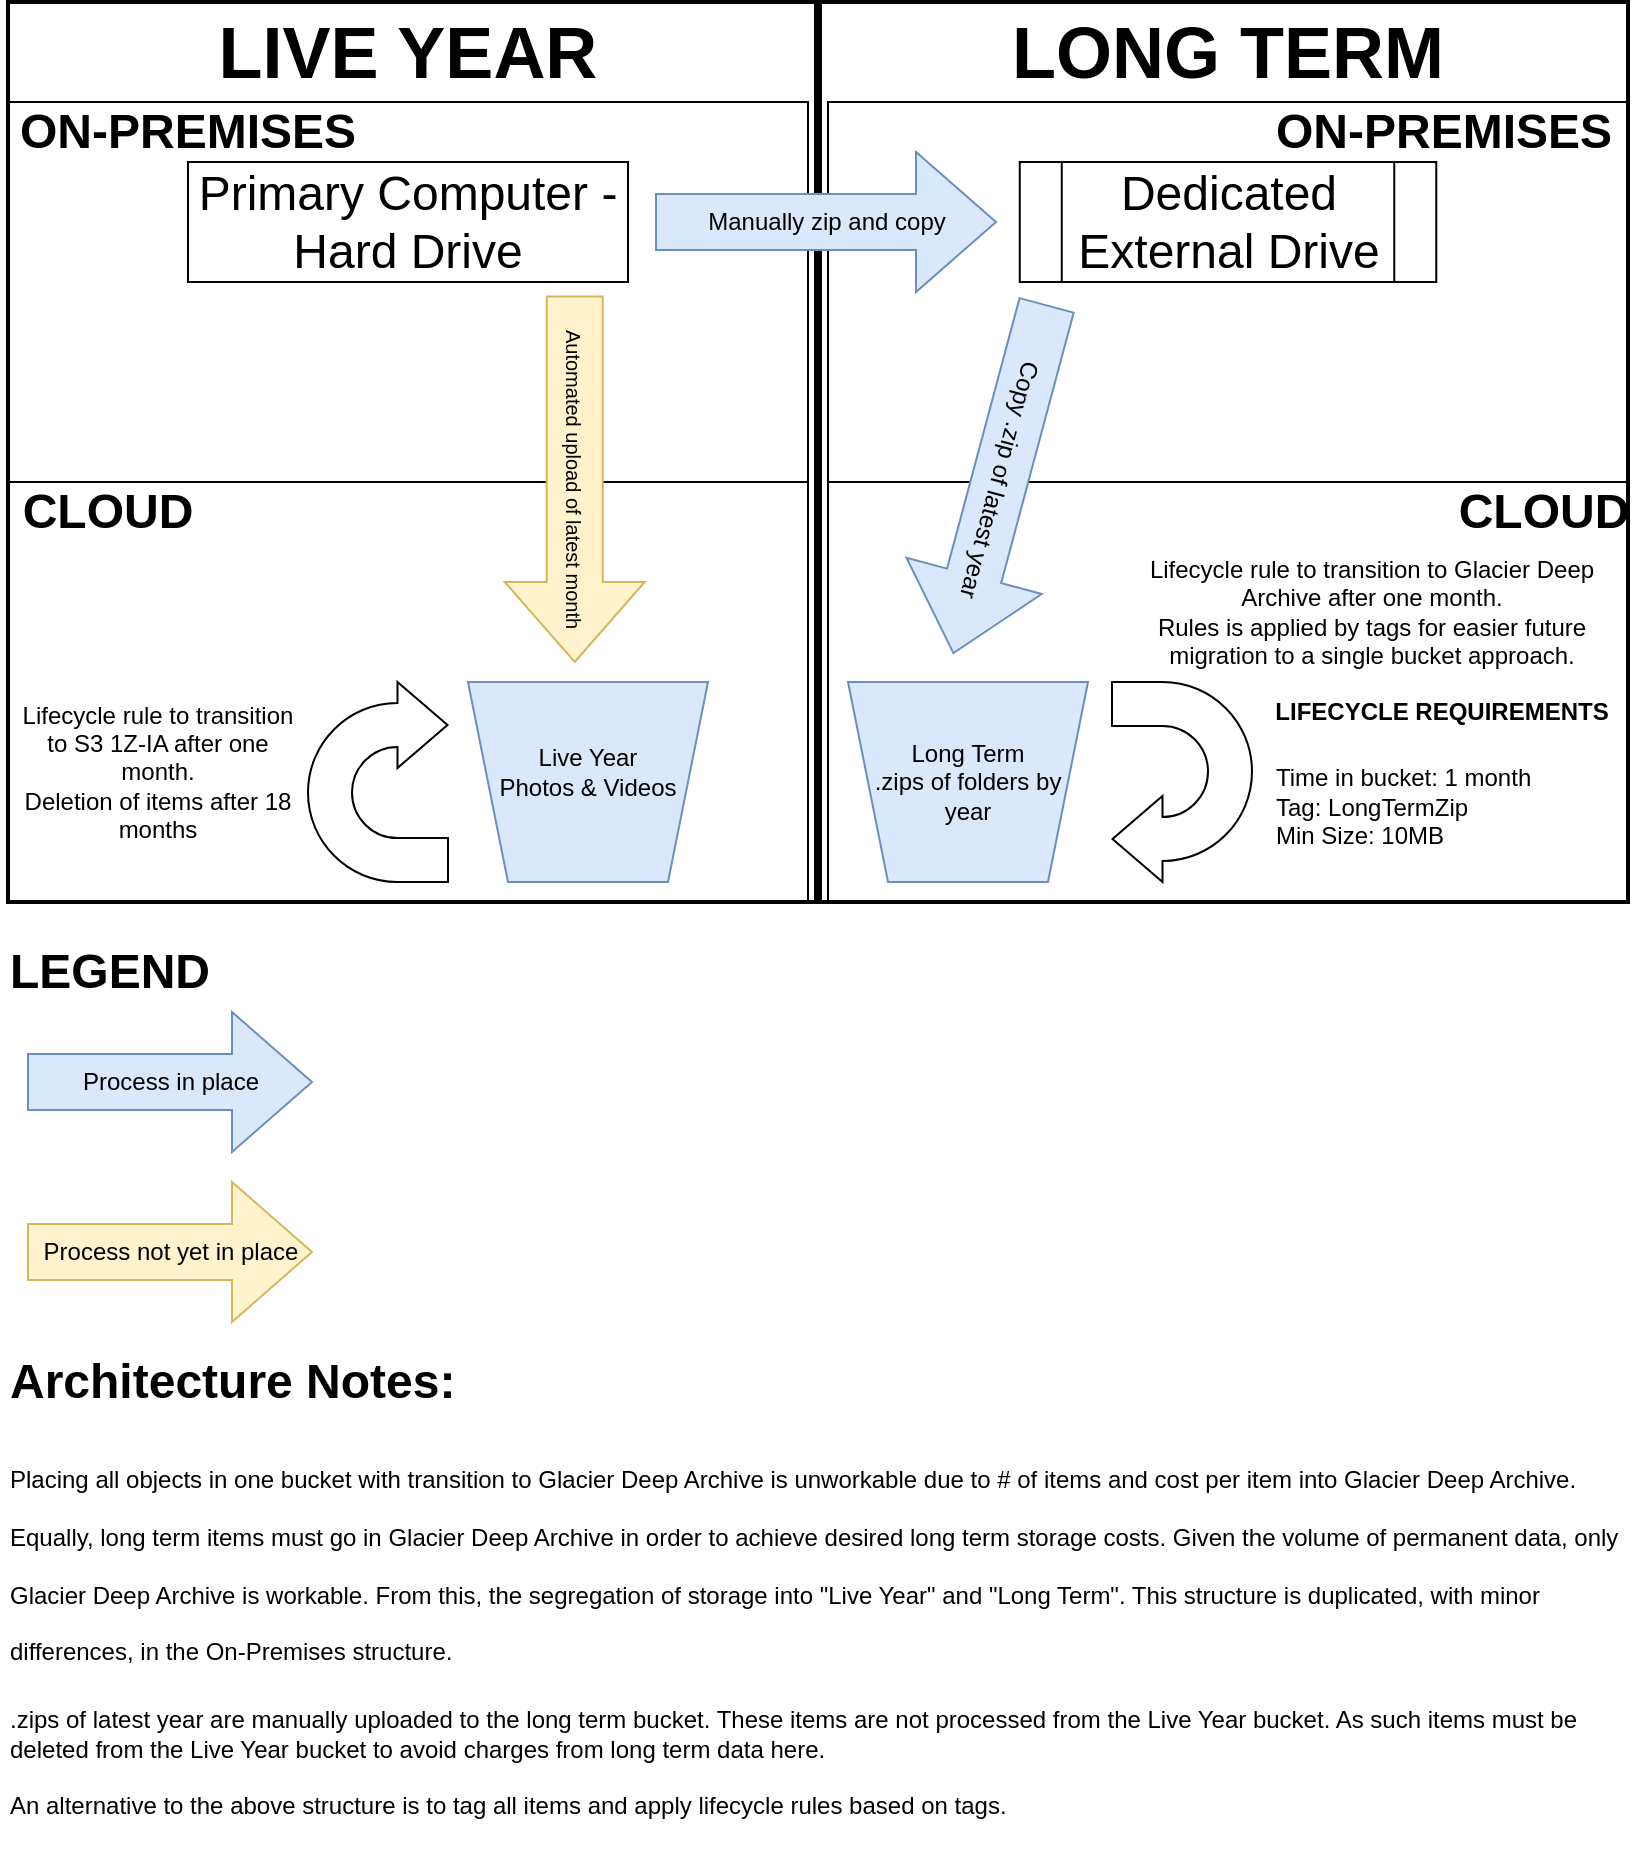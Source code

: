 <mxfile version="20.4.0" type="github">
  <diagram id="Vl1Z9YmDcch7eRL9wc-j" name="Page-1">
    <mxGraphModel dx="920" dy="831" grid="1" gridSize="10" guides="1" tooltips="1" connect="1" arrows="1" fold="1" page="1" pageScale="1" pageWidth="827" pageHeight="1169" math="0" shadow="0">
      <root>
        <mxCell id="0" />
        <mxCell id="1" parent="0" />
        <mxCell id="n-C59awkYSz0iumEzim1-15" value="" style="rounded=0;whiteSpace=wrap;html=1;fontSize=36;fillColor=none;" vertex="1" parent="1">
          <mxGeometry x="8" y="60" width="400" height="190" as="geometry" />
        </mxCell>
        <mxCell id="n-C59awkYSz0iumEzim1-17" value="" style="rounded=0;whiteSpace=wrap;html=1;fontSize=36;fillColor=none;" vertex="1" parent="1">
          <mxGeometry x="418" y="60" width="400" height="190" as="geometry" />
        </mxCell>
        <mxCell id="n-C59awkYSz0iumEzim1-18" value="" style="rounded=0;whiteSpace=wrap;html=1;fontSize=36;fillColor=none;" vertex="1" parent="1">
          <mxGeometry x="418" y="250" width="400" height="210" as="geometry" />
        </mxCell>
        <mxCell id="n-C59awkYSz0iumEzim1-16" value="" style="rounded=0;whiteSpace=wrap;html=1;fontSize=36;fillColor=none;" vertex="1" parent="1">
          <mxGeometry x="8" y="250" width="400" height="210" as="geometry" />
        </mxCell>
        <mxCell id="n-C59awkYSz0iumEzim1-12" value="" style="rounded=0;whiteSpace=wrap;html=1;fillColor=none;strokeWidth=2;" vertex="1" parent="1">
          <mxGeometry x="8" y="10" width="406" height="450" as="geometry" />
        </mxCell>
        <mxCell id="n-C59awkYSz0iumEzim1-11" value="" style="rounded=0;whiteSpace=wrap;html=1;fillColor=none;strokeWidth=2;" vertex="1" parent="1">
          <mxGeometry x="412" y="10" width="406" height="450" as="geometry" />
        </mxCell>
        <mxCell id="n-C59awkYSz0iumEzim1-1" value="" style="shape=trapezoid;perimeter=trapezoidPerimeter;whiteSpace=wrap;html=1;fixedSize=1;rotation=-180;fillColor=#dae8fc;strokeColor=#6c8ebf;" vertex="1" parent="1">
          <mxGeometry x="238" y="350" width="120" height="100" as="geometry" />
        </mxCell>
        <mxCell id="n-C59awkYSz0iumEzim1-2" value="Live Year&lt;br&gt;Photos &amp;amp; Videos" style="text;html=1;strokeColor=none;fillColor=none;align=center;verticalAlign=middle;whiteSpace=wrap;rounded=0;" vertex="1" parent="1">
          <mxGeometry x="248" y="370" width="100" height="50" as="geometry" />
        </mxCell>
        <mxCell id="n-C59awkYSz0iumEzim1-3" value="" style="shape=trapezoid;perimeter=trapezoidPerimeter;whiteSpace=wrap;html=1;fixedSize=1;rotation=-180;fillColor=#dae8fc;strokeColor=#6c8ebf;" vertex="1" parent="1">
          <mxGeometry x="428" y="350" width="120" height="100" as="geometry" />
        </mxCell>
        <mxCell id="n-C59awkYSz0iumEzim1-4" value="Long Term&lt;br&gt;.zips of folders by year" style="text;html=1;strokeColor=none;fillColor=none;align=center;verticalAlign=middle;whiteSpace=wrap;rounded=0;" vertex="1" parent="1">
          <mxGeometry x="438" y="360" width="100" height="80" as="geometry" />
        </mxCell>
        <mxCell id="n-C59awkYSz0iumEzim1-5" value="" style="html=1;shadow=0;dashed=0;align=center;verticalAlign=middle;shape=mxgraph.arrows2.uTurnArrow;dy=11;arrowHead=43;dx2=25;rotation=-180;" vertex="1" parent="1">
          <mxGeometry x="560" y="350" width="70" height="100" as="geometry" />
        </mxCell>
        <mxCell id="n-C59awkYSz0iumEzim1-6" value="Lifecycle rule to transition to Glacier Deep Archive after one month.&lt;br&gt;Rules is applied by tags for easier future migration to a single bucket approach." style="text;html=1;strokeColor=none;fillColor=none;align=center;verticalAlign=middle;whiteSpace=wrap;rounded=0;" vertex="1" parent="1">
          <mxGeometry x="560" y="270" width="260" height="90" as="geometry" />
        </mxCell>
        <mxCell id="n-C59awkYSz0iumEzim1-7" value="" style="html=1;shadow=0;dashed=0;align=center;verticalAlign=middle;shape=mxgraph.arrows2.uTurnArrow;dy=11;arrowHead=43;dx2=25;rotation=0;" vertex="1" parent="1">
          <mxGeometry x="158" y="350" width="70" height="100" as="geometry" />
        </mxCell>
        <mxCell id="n-C59awkYSz0iumEzim1-8" value="Lifecycle rule to transition to S3 1Z-IA after one month.&lt;br&gt;Deletion of items after 18 months" style="text;html=1;strokeColor=none;fillColor=none;align=center;verticalAlign=middle;whiteSpace=wrap;rounded=0;" vertex="1" parent="1">
          <mxGeometry x="8" y="350" width="150" height="90" as="geometry" />
        </mxCell>
        <mxCell id="n-C59awkYSz0iumEzim1-9" value="&lt;h1&gt;&lt;span style=&quot;background-color: initial;&quot;&gt;Architecture Notes:&lt;/span&gt;&lt;/h1&gt;&lt;h1&gt;&lt;span style=&quot;background-color: initial; font-size: 12px; font-weight: normal;&quot;&gt;Placing all objects in one bucket with transition to Glacier Deep Archive is unworkable due to # of items and cost per item into Glacier Deep Archive. Equally, long term items must go in Glacier Deep Archive in order to achieve desired long term storage costs. Given the volume of permanent data, only Glacier Deep Archive is workable. From this, the segregation of storage into &quot;Live Year&quot; and &quot;Long Term&quot;. This structure is duplicated, with minor differences, in the On-Premises structure.&lt;/span&gt;&lt;br&gt;&lt;/h1&gt;&lt;div&gt;&lt;span style=&quot;background-color: initial; font-size: 12px; font-weight: normal;&quot;&gt;.zips of latest year are manually uploaded to the long term bucket. These items are not processed from the Live Year bucket. As such items must be deleted from the Live Year bucket to avoid charges from long term data here.&lt;/span&gt;&lt;/div&gt;&lt;div&gt;&lt;br&gt;&lt;/div&gt;&lt;div&gt;An alternative to the above structure is to tag all items and apply lifecycle rules based on tags.&lt;/div&gt;" style="text;html=1;strokeColor=none;fillColor=none;spacing=5;spacingTop=-20;whiteSpace=wrap;overflow=hidden;rounded=0;" vertex="1" parent="1">
          <mxGeometry x="4" y="680" width="820" height="260" as="geometry" />
        </mxCell>
        <mxCell id="n-C59awkYSz0iumEzim1-13" value="LIVE YEAR" style="text;html=1;strokeColor=none;fillColor=none;align=center;verticalAlign=middle;whiteSpace=wrap;rounded=0;fontStyle=1;fontSize=36;" vertex="1" parent="1">
          <mxGeometry x="8" y="20" width="400" height="30" as="geometry" />
        </mxCell>
        <mxCell id="n-C59awkYSz0iumEzim1-14" value="LONG TERM" style="text;html=1;strokeColor=none;fillColor=none;align=center;verticalAlign=middle;whiteSpace=wrap;rounded=0;fontStyle=1;fontSize=36;" vertex="1" parent="1">
          <mxGeometry x="418" y="20" width="400" height="30" as="geometry" />
        </mxCell>
        <mxCell id="n-C59awkYSz0iumEzim1-19" value="CLOUD" style="text;html=1;strokeColor=none;fillColor=none;align=center;verticalAlign=middle;whiteSpace=wrap;rounded=0;fontSize=24;fontStyle=1" vertex="1" parent="1">
          <mxGeometry x="18" y="250" width="80" height="30" as="geometry" />
        </mxCell>
        <mxCell id="n-C59awkYSz0iumEzim1-20" value="CLOUD" style="text;html=1;strokeColor=none;fillColor=none;align=center;verticalAlign=middle;whiteSpace=wrap;rounded=0;fontSize=24;fontStyle=1" vertex="1" parent="1">
          <mxGeometry x="736" y="250" width="80" height="30" as="geometry" />
        </mxCell>
        <mxCell id="n-C59awkYSz0iumEzim1-21" value="ON-PREMISES" style="text;html=1;strokeColor=none;fillColor=none;align=center;verticalAlign=middle;whiteSpace=wrap;rounded=0;fontSize=24;fontStyle=1" vertex="1" parent="1">
          <mxGeometry x="636" y="60" width="180" height="30" as="geometry" />
        </mxCell>
        <mxCell id="n-C59awkYSz0iumEzim1-22" value="ON-PREMISES" style="text;html=1;strokeColor=none;fillColor=none;align=center;verticalAlign=middle;whiteSpace=wrap;rounded=0;fontSize=24;fontStyle=1" vertex="1" parent="1">
          <mxGeometry x="8" y="60" width="180" height="30" as="geometry" />
        </mxCell>
        <mxCell id="n-C59awkYSz0iumEzim1-23" value="Dedicated External Drive" style="shape=process;whiteSpace=wrap;html=1;backgroundOutline=1;fontSize=24;fillColor=none;" vertex="1" parent="1">
          <mxGeometry x="513.88" y="90" width="208.25" height="60" as="geometry" />
        </mxCell>
        <mxCell id="n-C59awkYSz0iumEzim1-24" value="Primary Computer - Hard Drive" style="rounded=0;whiteSpace=wrap;html=1;fontSize=24;fillColor=none;" vertex="1" parent="1">
          <mxGeometry x="98" y="90" width="220" height="60" as="geometry" />
        </mxCell>
        <mxCell id="n-C59awkYSz0iumEzim1-26" value="Manually zip and copy" style="html=1;shadow=0;dashed=0;align=center;verticalAlign=middle;shape=mxgraph.arrows2.arrow;dy=0.6;dx=40;notch=0;fontSize=12;fillColor=#dae8fc;strokeColor=#6c8ebf;" vertex="1" parent="1">
          <mxGeometry x="332" y="85" width="170" height="70" as="geometry" />
        </mxCell>
        <mxCell id="n-C59awkYSz0iumEzim1-29" value="LEGEND" style="text;html=1;strokeColor=none;fillColor=none;align=center;verticalAlign=middle;whiteSpace=wrap;rounded=0;fontSize=24;fontStyle=1" vertex="1" parent="1">
          <mxGeometry x="8" y="480" width="102" height="30" as="geometry" />
        </mxCell>
        <mxCell id="n-C59awkYSz0iumEzim1-30" value="Copy .zip of latest year" style="html=1;shadow=0;dashed=0;align=center;verticalAlign=middle;shape=mxgraph.arrows2.arrow;dy=0.6;dx=40;notch=0;fontSize=12;fillColor=#dae8fc;rotation=105;strokeColor=#6c8ebf;" vertex="1" parent="1">
          <mxGeometry x="414" y="213.63" width="180" height="70" as="geometry" />
        </mxCell>
        <mxCell id="n-C59awkYSz0iumEzim1-32" value="Automated upload of latest month" style="html=1;shadow=0;dashed=0;align=center;verticalAlign=middle;shape=mxgraph.arrows2.arrow;dy=0.6;dx=40;notch=0;fontSize=10;fillColor=#fff2cc;rotation=90;strokeColor=#d6b656;" vertex="1" parent="1">
          <mxGeometry x="200" y="213.63" width="182.75" height="70" as="geometry" />
        </mxCell>
        <mxCell id="n-C59awkYSz0iumEzim1-34" value="Process in place" style="html=1;shadow=0;dashed=0;align=center;verticalAlign=middle;shape=mxgraph.arrows2.arrow;dy=0.6;dx=40;notch=0;fontSize=12;fillColor=#dae8fc;rotation=0;strokeColor=#6c8ebf;" vertex="1" parent="1">
          <mxGeometry x="18" y="515" width="142" height="70" as="geometry" />
        </mxCell>
        <mxCell id="n-C59awkYSz0iumEzim1-35" value="Process not yet in place" style="html=1;shadow=0;dashed=0;align=center;verticalAlign=middle;shape=mxgraph.arrows2.arrow;dy=0.6;dx=40;notch=0;fontSize=12;fillColor=#fff2cc;rotation=0;strokeColor=#d6b656;" vertex="1" parent="1">
          <mxGeometry x="18" y="600" width="142" height="70" as="geometry" />
        </mxCell>
        <mxCell id="n-C59awkYSz0iumEzim1-38" value="LIFECYCLE REQUIREMENTS" style="text;html=1;strokeColor=none;fillColor=none;align=center;verticalAlign=middle;whiteSpace=wrap;rounded=0;strokeWidth=2;fontSize=12;fontStyle=1" vertex="1" parent="1">
          <mxGeometry x="640" y="350" width="170" height="30" as="geometry" />
        </mxCell>
        <mxCell id="n-C59awkYSz0iumEzim1-39" value="&lt;br&gt;Time in bucket: 1 month&lt;br&gt;Tag:&amp;nbsp;LongTermZip &lt;br&gt;Min Size: 10MB&lt;span style=&quot;color: rgba(0, 0, 0, 0); font-family: monospace; font-size: 0px;&quot;&gt;%3CmxGraphModel%3E%3Croot%3E%3CmxCell%20id%3D%220%22%2F%3E%3CmxCell%20id%3D%221%22%20parent%3D%220%22%2F%3E%3CmxCell%20id%3D%222%22%20value%3D%22%26lt%3Bh1%26gt%3BTag%26lt%3B%2Fh1%26gt%3B%26lt%3Bp%26gt%3BLongTermZip%26lt%3B%2Fp%26gt%3B%22%20style%3D%22text%3Bhtml%3D1%3BstrokeColor%3Dnone%3BfillColor%3Dnone%3Bspacing%3D5%3BspacingTop%3D-20%3BwhiteSpace%3Dwrap%3Boverflow%3Dhidden%3Brounded%3D0%3BstrokeWidth%3D2%3BfontSize%3D12%3B%22%20vertex%3D%221%22%20parent%3D%221%22%3E%3CmxGeometry%20x%3D%22738%22%20y%3D%22390%22%20width%3D%2280%22%20height%3D%2270%22%20as%3D%22geometry%22%2F%3E%3C%2FmxCell%3E%3C%2Froot%3E%3C%2FmxGraphModel%3E&lt;/span&gt;" style="text;html=1;strokeColor=none;fillColor=none;align=left;verticalAlign=middle;whiteSpace=wrap;rounded=0;strokeWidth=2;fontSize=12;" vertex="1" parent="1">
          <mxGeometry x="640" y="370" width="170" height="70" as="geometry" />
        </mxCell>
      </root>
    </mxGraphModel>
  </diagram>
</mxfile>

